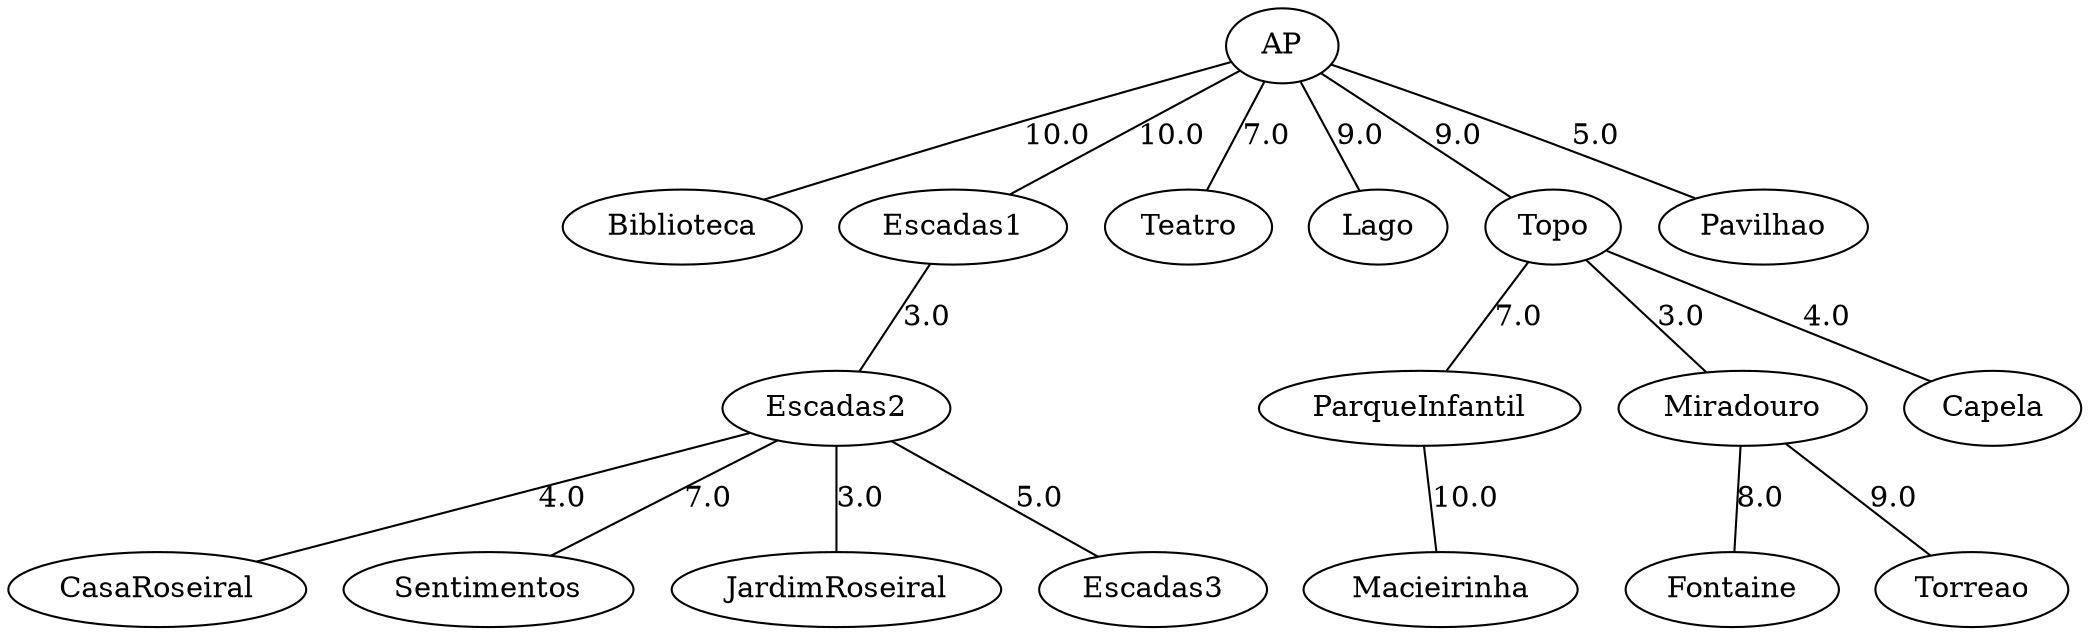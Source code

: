 graph G {
	ParqueInfantil -- Macieirinha [label="10.0"];
	Miradouro -- Fontaine [label="8.0"];
	Miradouro -- Torreao [label="9.0"];
	AP -- Biblioteca [label="10.0"];
	AP -- Escadas1 [label="10.0"];
	AP -- Teatro [label="7.0"];
	AP -- Lago [label="9.0"];
	AP -- Topo [label="9.0"];
	AP -- Pavilhao [label="5.0"];
	Escadas1 -- Escadas2 [label="3.0"];
	Escadas2 -- CasaRoseiral [label="4.0"];
	Escadas2 -- Sentimentos [label="7.0"];
	Escadas2 -- JardimRoseiral [label="3.0"];
	Escadas2 -- Escadas3 [label="5.0"];
	Topo -- ParqueInfantil [label="7.0"];
	Topo -- Capela [label="4.0"];
	Topo -- Miradouro [label="3.0"];
}

